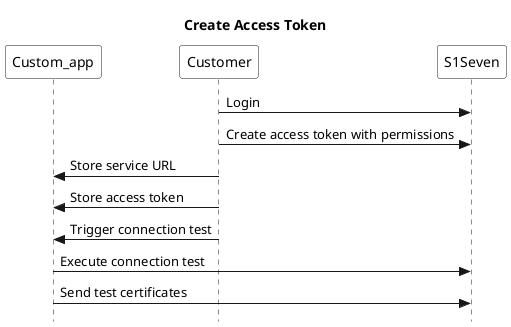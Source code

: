 @startuml
title Create Access Token
skinparam style strictuml 
participant Custom_app #FFFFFF
participant Customer #FFFFFF
participant S1Seven #FFFFFF
Customer -> S1Seven: Login
Customer -> S1Seven: Create access token with permissions
Customer -> Custom_app: Store service URL
Customer -> Custom_app: Store access token
Customer -> Custom_app: Trigger connection test
Custom_app -> S1Seven: Execute connection test
Custom_app -> S1Seven: Send test certificates
@enduml